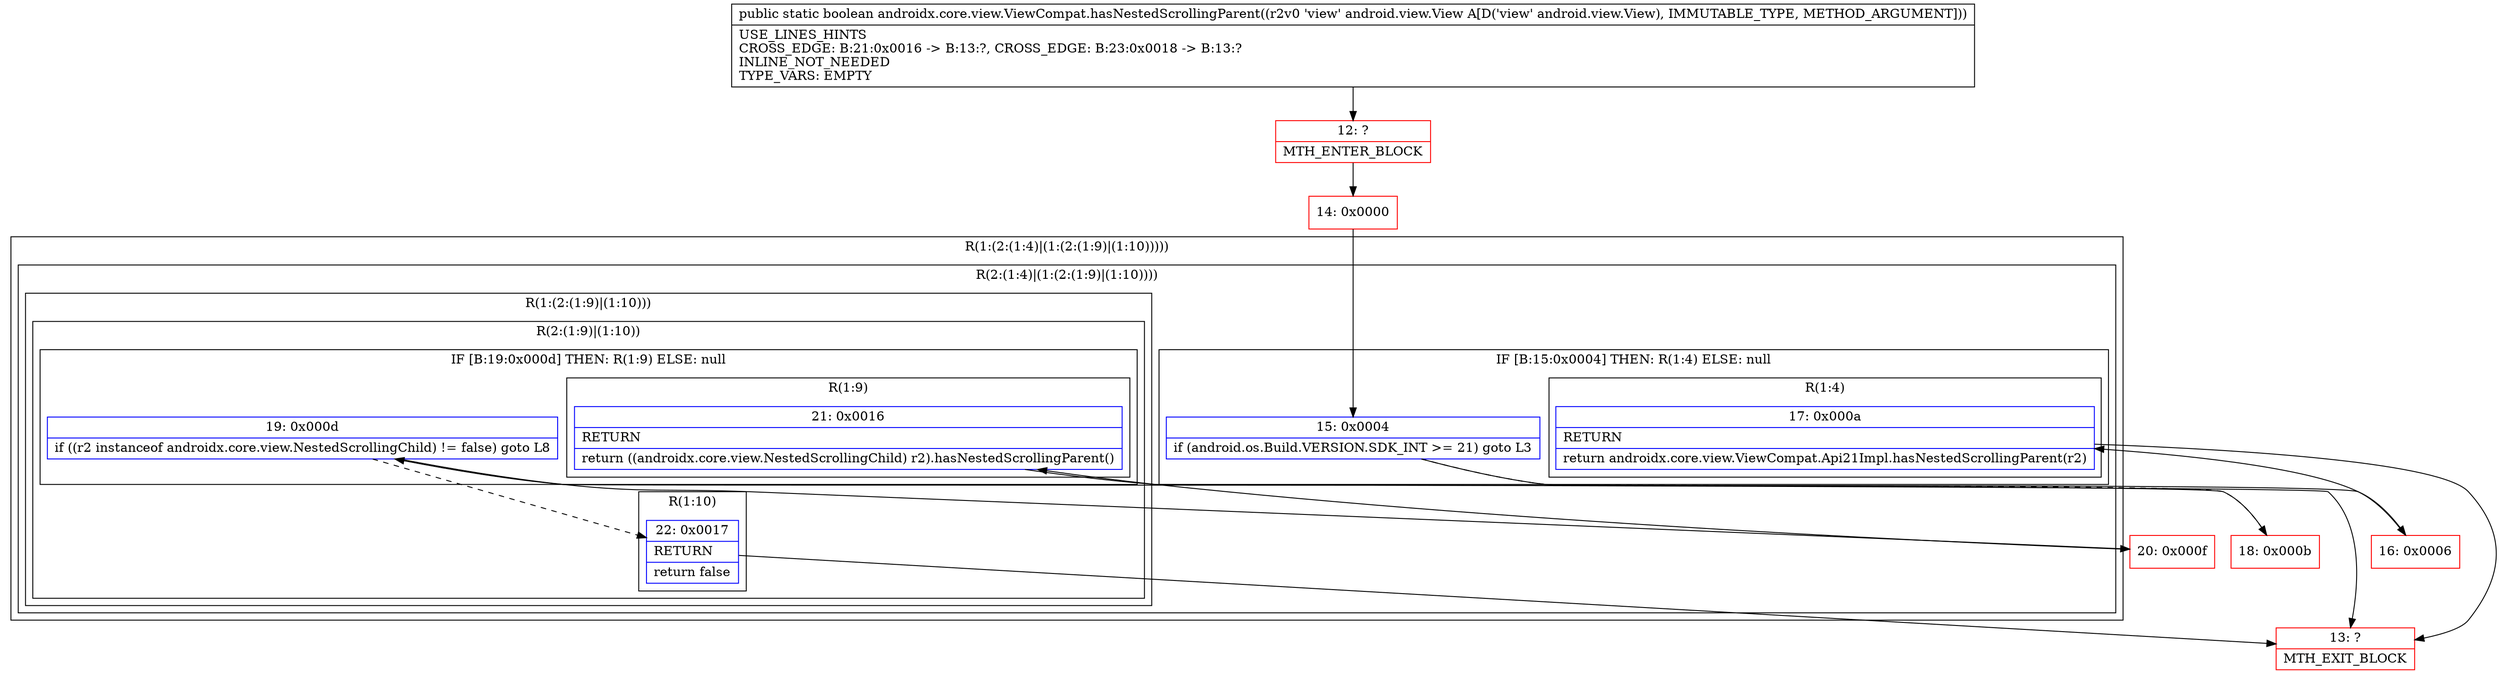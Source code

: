 digraph "CFG forandroidx.core.view.ViewCompat.hasNestedScrollingParent(Landroid\/view\/View;)Z" {
subgraph cluster_Region_31758256 {
label = "R(1:(2:(1:4)|(1:(2:(1:9)|(1:10)))))";
node [shape=record,color=blue];
subgraph cluster_Region_28450174 {
label = "R(2:(1:4)|(1:(2:(1:9)|(1:10))))";
node [shape=record,color=blue];
subgraph cluster_IfRegion_489073476 {
label = "IF [B:15:0x0004] THEN: R(1:4) ELSE: null";
node [shape=record,color=blue];
Node_15 [shape=record,label="{15\:\ 0x0004|if (android.os.Build.VERSION.SDK_INT \>= 21) goto L3\l}"];
subgraph cluster_Region_1483470518 {
label = "R(1:4)";
node [shape=record,color=blue];
Node_17 [shape=record,label="{17\:\ 0x000a|RETURN\l|return androidx.core.view.ViewCompat.Api21Impl.hasNestedScrollingParent(r2)\l}"];
}
}
subgraph cluster_Region_2098705180 {
label = "R(1:(2:(1:9)|(1:10)))";
node [shape=record,color=blue];
subgraph cluster_Region_1818167341 {
label = "R(2:(1:9)|(1:10))";
node [shape=record,color=blue];
subgraph cluster_IfRegion_1150022249 {
label = "IF [B:19:0x000d] THEN: R(1:9) ELSE: null";
node [shape=record,color=blue];
Node_19 [shape=record,label="{19\:\ 0x000d|if ((r2 instanceof androidx.core.view.NestedScrollingChild) != false) goto L8\l}"];
subgraph cluster_Region_1129476616 {
label = "R(1:9)";
node [shape=record,color=blue];
Node_21 [shape=record,label="{21\:\ 0x0016|RETURN\l|return ((androidx.core.view.NestedScrollingChild) r2).hasNestedScrollingParent()\l}"];
}
}
subgraph cluster_Region_52278829 {
label = "R(1:10)";
node [shape=record,color=blue];
Node_22 [shape=record,label="{22\:\ 0x0017|RETURN\l|return false\l}"];
}
}
}
}
}
Node_12 [shape=record,color=red,label="{12\:\ ?|MTH_ENTER_BLOCK\l}"];
Node_14 [shape=record,color=red,label="{14\:\ 0x0000}"];
Node_16 [shape=record,color=red,label="{16\:\ 0x0006}"];
Node_13 [shape=record,color=red,label="{13\:\ ?|MTH_EXIT_BLOCK\l}"];
Node_18 [shape=record,color=red,label="{18\:\ 0x000b}"];
Node_20 [shape=record,color=red,label="{20\:\ 0x000f}"];
MethodNode[shape=record,label="{public static boolean androidx.core.view.ViewCompat.hasNestedScrollingParent((r2v0 'view' android.view.View A[D('view' android.view.View), IMMUTABLE_TYPE, METHOD_ARGUMENT]))  | USE_LINES_HINTS\lCROSS_EDGE: B:21:0x0016 \-\> B:13:?, CROSS_EDGE: B:23:0x0018 \-\> B:13:?\lINLINE_NOT_NEEDED\lTYPE_VARS: EMPTY\l}"];
MethodNode -> Node_12;Node_15 -> Node_16;
Node_15 -> Node_18[style=dashed];
Node_17 -> Node_13;
Node_19 -> Node_20;
Node_19 -> Node_22[style=dashed];
Node_21 -> Node_13;
Node_22 -> Node_13;
Node_12 -> Node_14;
Node_14 -> Node_15;
Node_16 -> Node_17;
Node_18 -> Node_19;
Node_20 -> Node_21;
}

